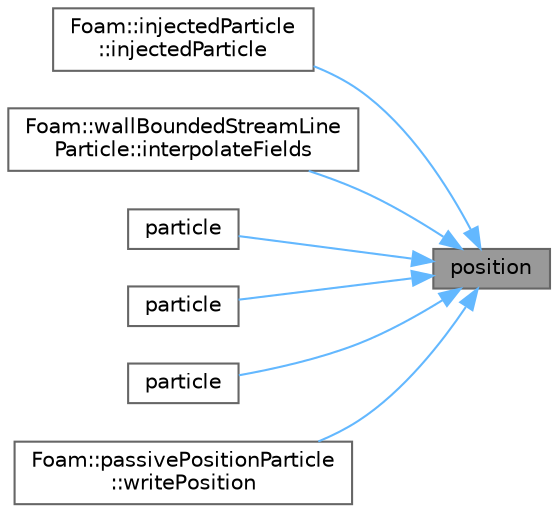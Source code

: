 digraph "position"
{
 // LATEX_PDF_SIZE
  bgcolor="transparent";
  edge [fontname=Helvetica,fontsize=10,labelfontname=Helvetica,labelfontsize=10];
  node [fontname=Helvetica,fontsize=10,shape=box,height=0.2,width=0.4];
  rankdir="RL";
  Node1 [id="Node000001",label="position",height=0.2,width=0.4,color="gray40", fillcolor="grey60", style="filled", fontcolor="black",tooltip=" "];
  Node1 -> Node2 [id="edge1_Node000001_Node000002",dir="back",color="steelblue1",style="solid",tooltip=" "];
  Node2 [id="Node000002",label="Foam::injectedParticle\l::injectedParticle",height=0.2,width=0.4,color="grey40", fillcolor="white", style="filled",URL="$classFoam_1_1injectedParticle.html#ab2b8a50433534f72128892b24b3bdf3a",tooltip=" "];
  Node1 -> Node3 [id="edge2_Node000001_Node000003",dir="back",color="steelblue1",style="solid",tooltip=" "];
  Node3 [id="Node000003",label="Foam::wallBoundedStreamLine\lParticle::interpolateFields",height=0.2,width=0.4,color="grey40", fillcolor="white", style="filled",URL="$classFoam_1_1wallBoundedStreamLineParticle.html#a0c26a2d73bea9ffdd957e92b66007af7",tooltip=" "];
  Node1 -> Node4 [id="edge3_Node000001_Node000004",dir="back",color="steelblue1",style="solid",tooltip=" "];
  Node4 [id="Node000004",label="particle",height=0.2,width=0.4,color="grey40", fillcolor="white", style="filled",URL="$classFoam_1_1particle.html#a7267e9620a3491f1d3df576110583ec7",tooltip=" "];
  Node1 -> Node5 [id="edge4_Node000001_Node000005",dir="back",color="steelblue1",style="solid",tooltip=" "];
  Node5 [id="Node000005",label="particle",height=0.2,width=0.4,color="grey40", fillcolor="white", style="filled",URL="$classFoam_1_1particle.html#a502dff3d871ea98f2e0c34134431a09a",tooltip=" "];
  Node1 -> Node6 [id="edge5_Node000001_Node000006",dir="back",color="steelblue1",style="solid",tooltip=" "];
  Node6 [id="Node000006",label="particle",height=0.2,width=0.4,color="grey40", fillcolor="white", style="filled",URL="$classFoam_1_1particle.html#acbcd4e802f179978f8e8a00e9bc7944d",tooltip=" "];
  Node1 -> Node7 [id="edge6_Node000001_Node000007",dir="back",color="steelblue1",style="solid",tooltip=" "];
  Node7 [id="Node000007",label="Foam::passivePositionParticle\l::writePosition",height=0.2,width=0.4,color="grey40", fillcolor="white", style="filled",URL="$classFoam_1_1passivePositionParticle.html#ae297feea7fc3c1029362280675a6580c",tooltip=" "];
}
